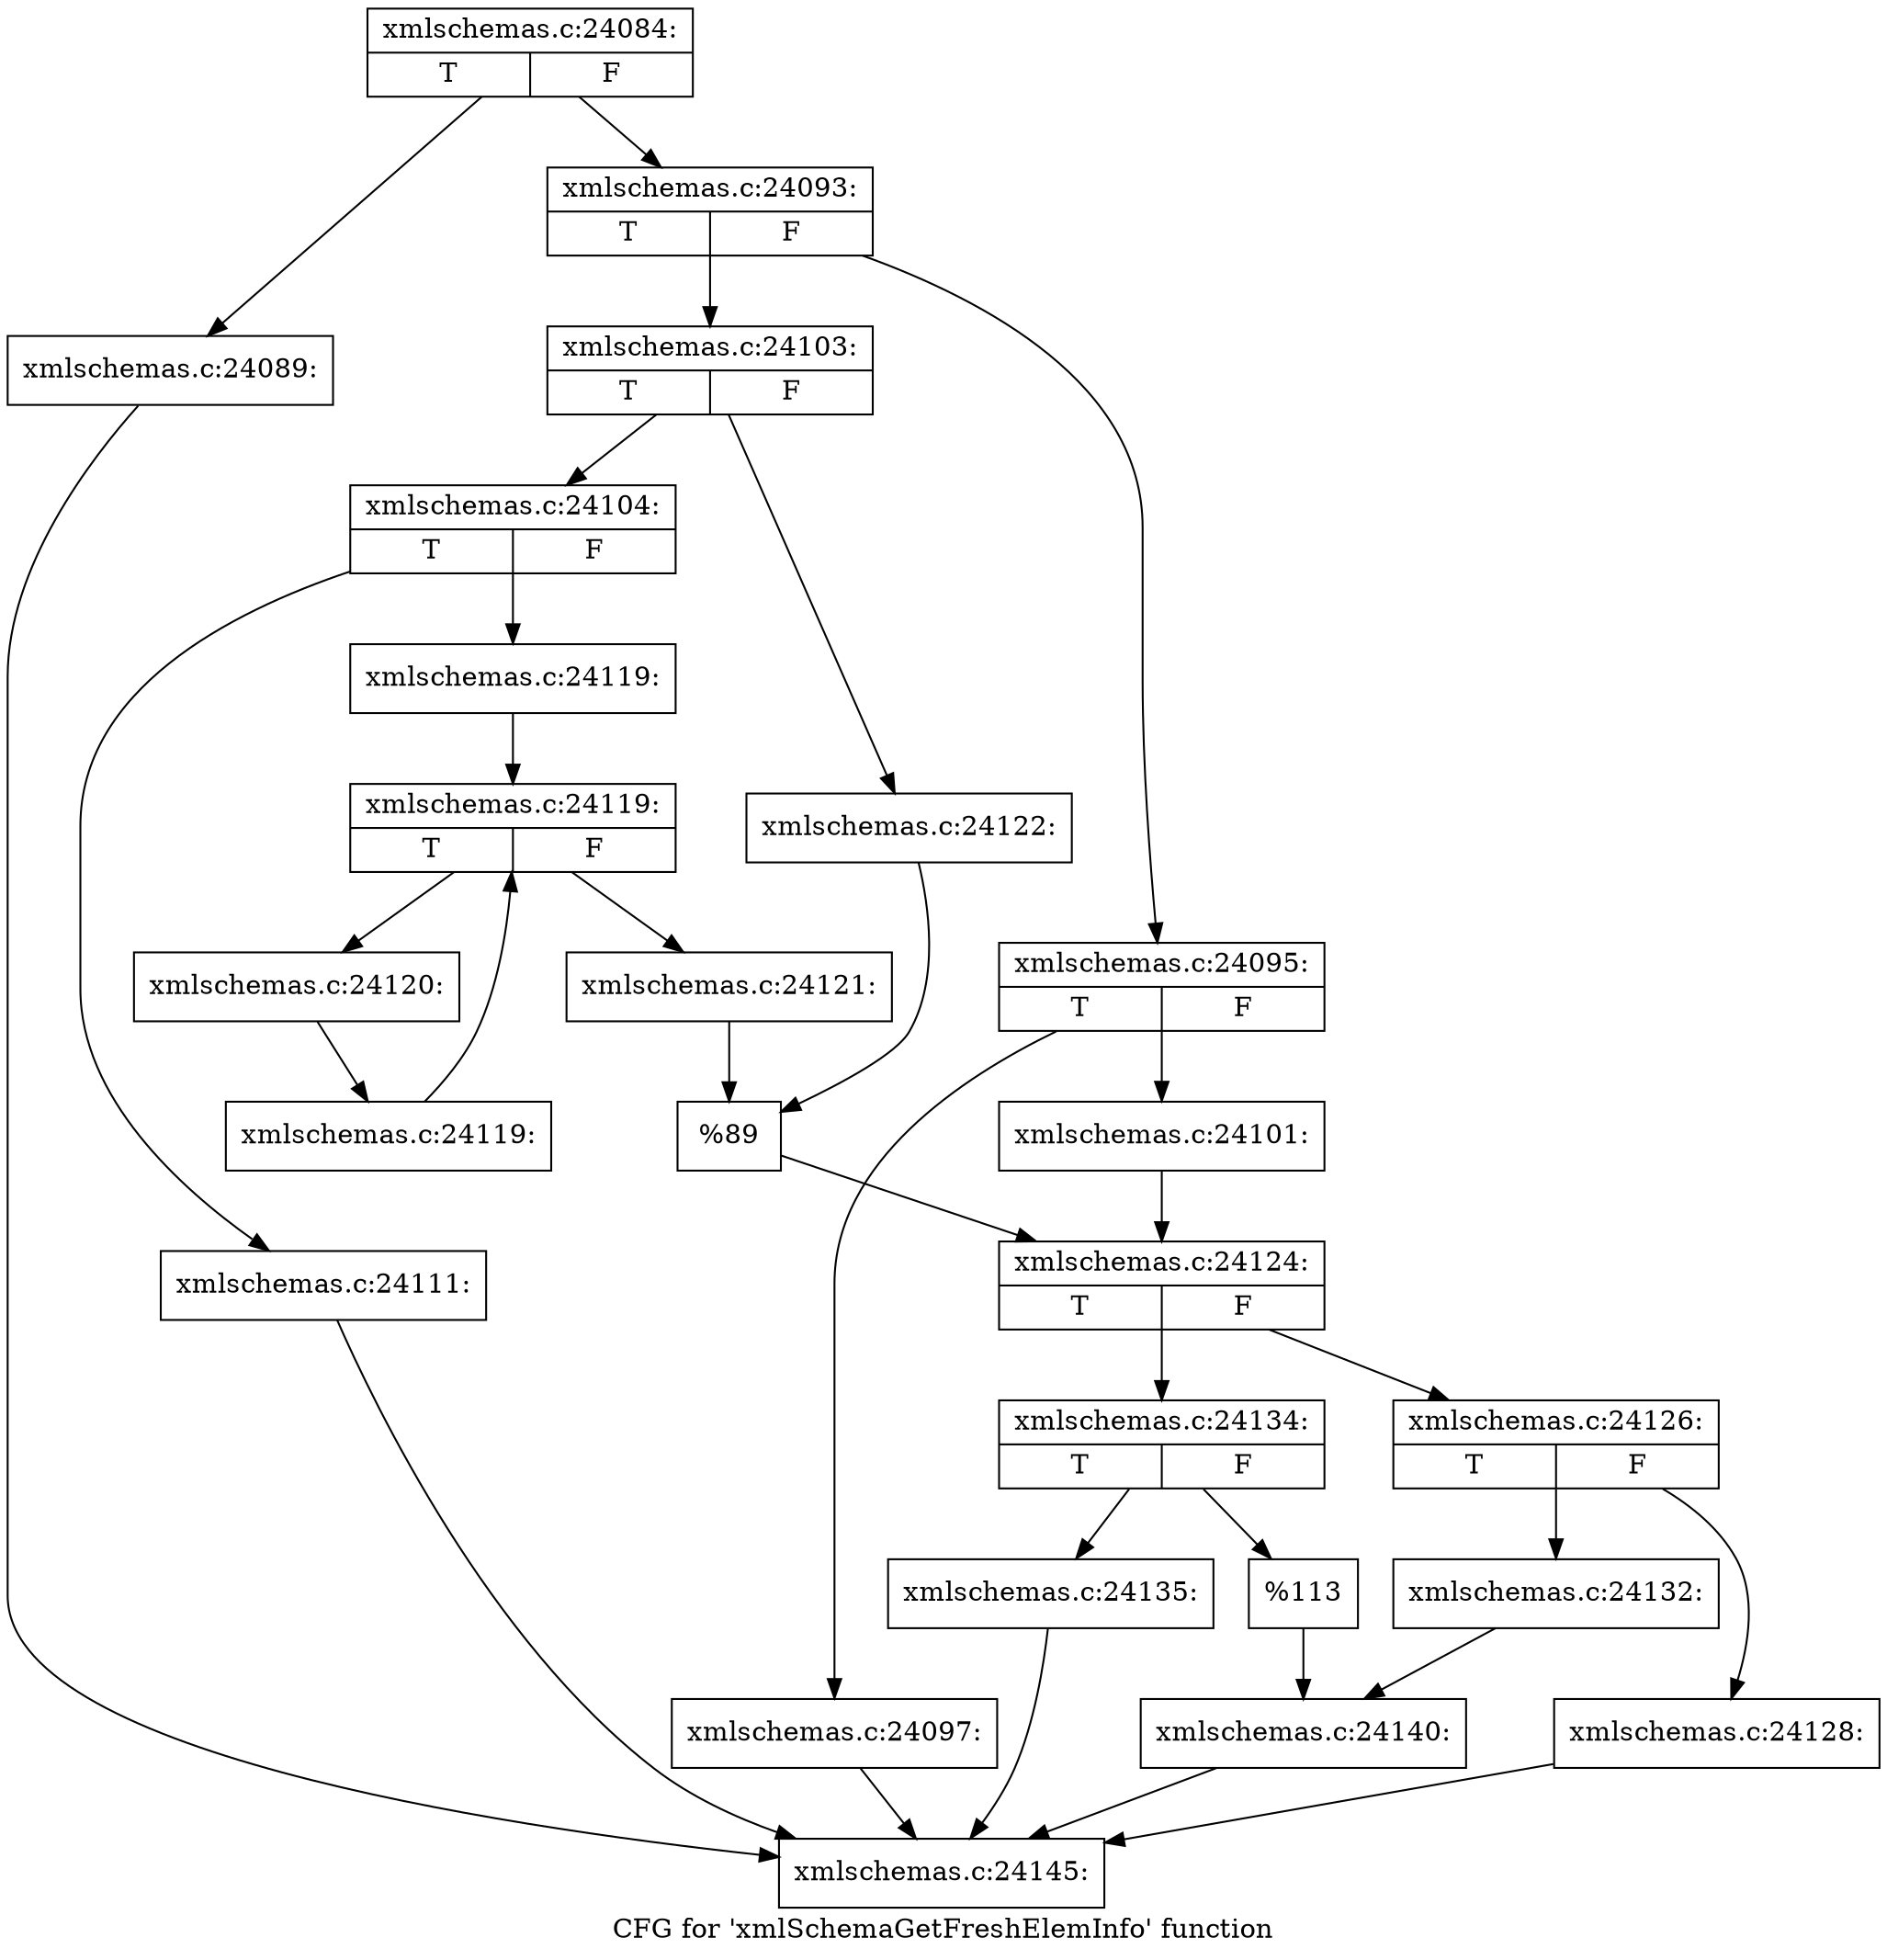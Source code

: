 digraph "CFG for 'xmlSchemaGetFreshElemInfo' function" {
	label="CFG for 'xmlSchemaGetFreshElemInfo' function";

	Node0x54914c0 [shape=record,label="{xmlschemas.c:24084:|{<s0>T|<s1>F}}"];
	Node0x54914c0 -> Node0x5491810;
	Node0x54914c0 -> Node0x5491860;
	Node0x5491810 [shape=record,label="{xmlschemas.c:24089:}"];
	Node0x5491810 -> Node0x5492810;
	Node0x5491860 [shape=record,label="{xmlschemas.c:24093:|{<s0>T|<s1>F}}"];
	Node0x5491860 -> Node0x5493c00;
	Node0x5491860 -> Node0x5493ca0;
	Node0x5493c00 [shape=record,label="{xmlschemas.c:24095:|{<s0>T|<s1>F}}"];
	Node0x5493c00 -> Node0x54945c0;
	Node0x5493c00 -> Node0x5494610;
	Node0x54945c0 [shape=record,label="{xmlschemas.c:24097:}"];
	Node0x54945c0 -> Node0x5492810;
	Node0x5494610 [shape=record,label="{xmlschemas.c:24101:}"];
	Node0x5494610 -> Node0x5493c50;
	Node0x5493ca0 [shape=record,label="{xmlschemas.c:24103:|{<s0>T|<s1>F}}"];
	Node0x5493ca0 -> Node0x5495700;
	Node0x5493ca0 -> Node0x54957a0;
	Node0x5495700 [shape=record,label="{xmlschemas.c:24104:|{<s0>T|<s1>F}}"];
	Node0x5495700 -> Node0x5496ee0;
	Node0x5495700 -> Node0x5496f30;
	Node0x5496ee0 [shape=record,label="{xmlschemas.c:24111:}"];
	Node0x5496ee0 -> Node0x5492810;
	Node0x5496f30 [shape=record,label="{xmlschemas.c:24119:}"];
	Node0x5496f30 -> Node0x5497940;
	Node0x5497940 [shape=record,label="{xmlschemas.c:24119:|{<s0>T|<s1>F}}"];
	Node0x5497940 -> Node0x5497c20;
	Node0x5497940 -> Node0x54978b0;
	Node0x5497c20 [shape=record,label="{xmlschemas.c:24120:}"];
	Node0x5497c20 -> Node0x5497b90;
	Node0x5497b90 [shape=record,label="{xmlschemas.c:24119:}"];
	Node0x5497b90 -> Node0x5497940;
	Node0x54978b0 [shape=record,label="{xmlschemas.c:24121:}"];
	Node0x54978b0 -> Node0x5495750;
	Node0x54957a0 [shape=record,label="{xmlschemas.c:24122:}"];
	Node0x54957a0 -> Node0x5495750;
	Node0x5495750 [shape=record,label="{%89}"];
	Node0x5495750 -> Node0x5493c50;
	Node0x5493c50 [shape=record,label="{xmlschemas.c:24124:|{<s0>T|<s1>F}}"];
	Node0x5493c50 -> Node0x5498e00;
	Node0x5493c50 -> Node0x5498ea0;
	Node0x5498e00 [shape=record,label="{xmlschemas.c:24126:|{<s0>T|<s1>F}}"];
	Node0x5498e00 -> Node0x5499500;
	Node0x5498e00 -> Node0x5499550;
	Node0x5499500 [shape=record,label="{xmlschemas.c:24128:}"];
	Node0x5499500 -> Node0x5492810;
	Node0x5499550 [shape=record,label="{xmlschemas.c:24132:}"];
	Node0x5499550 -> Node0x5498e50;
	Node0x5498ea0 [shape=record,label="{xmlschemas.c:24134:|{<s0>T|<s1>F}}"];
	Node0x5498ea0 -> Node0x549a4f0;
	Node0x5498ea0 -> Node0x549a540;
	Node0x549a4f0 [shape=record,label="{xmlschemas.c:24135:}"];
	Node0x549a4f0 -> Node0x5492810;
	Node0x549a540 [shape=record,label="{%113}"];
	Node0x549a540 -> Node0x5498e50;
	Node0x5498e50 [shape=record,label="{xmlschemas.c:24140:}"];
	Node0x5498e50 -> Node0x5492810;
	Node0x5492810 [shape=record,label="{xmlschemas.c:24145:}"];
}
